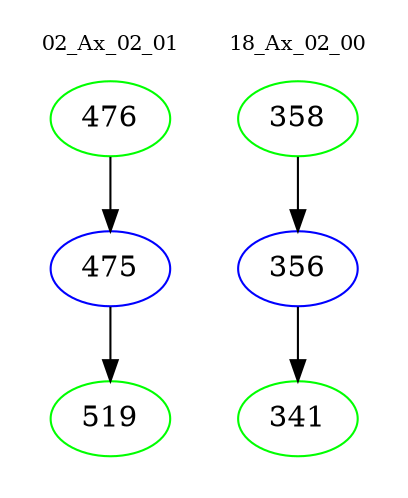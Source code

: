 digraph{
subgraph cluster_0 {
color = white
label = "02_Ax_02_01";
fontsize=10;
T0_476 [label="476", color="green"]
T0_476 -> T0_475 [color="black"]
T0_475 [label="475", color="blue"]
T0_475 -> T0_519 [color="black"]
T0_519 [label="519", color="green"]
}
subgraph cluster_1 {
color = white
label = "18_Ax_02_00";
fontsize=10;
T1_358 [label="358", color="green"]
T1_358 -> T1_356 [color="black"]
T1_356 [label="356", color="blue"]
T1_356 -> T1_341 [color="black"]
T1_341 [label="341", color="green"]
}
}
